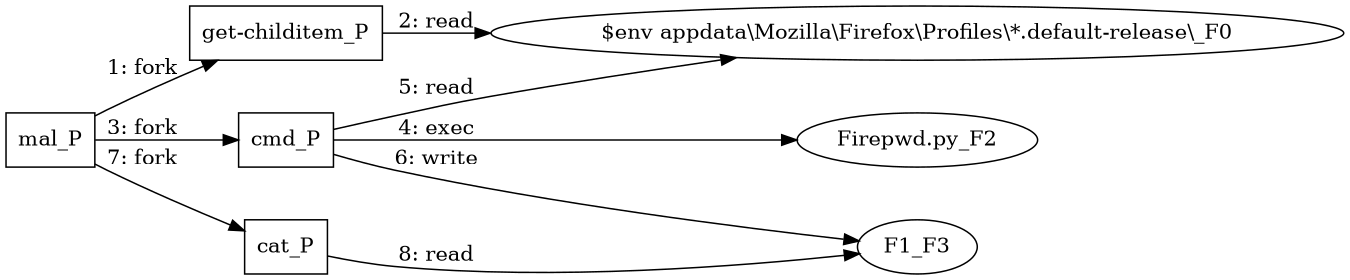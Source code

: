 digraph "T1555.003#8" {
rankdir="LR"
size="9"
fixedsize="false"
splines="true"
nodesep=0.3
ranksep=0
fontsize=10
overlap="scalexy"
engine= "neato"
	"mal_P" [node_type=Process shape=box]
	"get-childitem_P" [node_type=Process shape=box]
	"cmd_P" [node_type=Process shape=box]
	"cat_P" [node_type=Process shape=box]
	"$env appdata\\Mozilla\\Firefox\\Profiles\\*.default-release\\_F0" [node_type=File shape=ellipse]
	"Firepwd.py_F2" [node_type=File shape=ellipse]
	"F1_F3" [node_type=File shape=ellipse]
	"mal_P" -> "get-childitem_P" [label="1: fork"]
	"get-childitem_P" -> "$env appdata\\Mozilla\\Firefox\\Profiles\\*.default-release\\_F0" [label="2: read"]
	"mal_P" -> "cmd_P" [label="3: fork"]
	"cmd_P" -> "Firepwd.py_F2" [label="4: exec"]
	"cmd_P" -> "$env appdata\\Mozilla\\Firefox\\Profiles\\*.default-release\\_F0" [label="5: read"]
	"cmd_P" -> "F1_F3" [label="6: write"]
	"mal_P" -> "cat_P" [label="7: fork"]
	"cat_P" -> "F1_F3" [label="8: read"]
}

